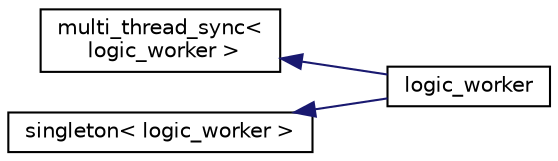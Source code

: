 digraph "Graphical Class Hierarchy"
{
  edge [fontname="Helvetica",fontsize="10",labelfontname="Helvetica",labelfontsize="10"];
  node [fontname="Helvetica",fontsize="10",shape=record];
  rankdir="LR";
  Node23 [label="multi_thread_sync\<\l logic_worker \>",height=0.2,width=0.4,color="black", fillcolor="white", style="filled",URL="$classmulti__thread__sync.html"];
  Node23 -> Node1 [dir="back",color="midnightblue",fontsize="10",style="solid",fontname="Helvetica"];
  Node1 [label="logic_worker",height=0.2,width=0.4,color="black", fillcolor="white", style="filled",URL="$classlogic__worker.html"];
  Node0 [label="singleton\< logic_worker \>",height=0.2,width=0.4,color="black", fillcolor="white", style="filled",URL="$classsingleton.html"];
  Node0 -> Node1 [dir="back",color="midnightblue",fontsize="10",style="solid",fontname="Helvetica"];
}
